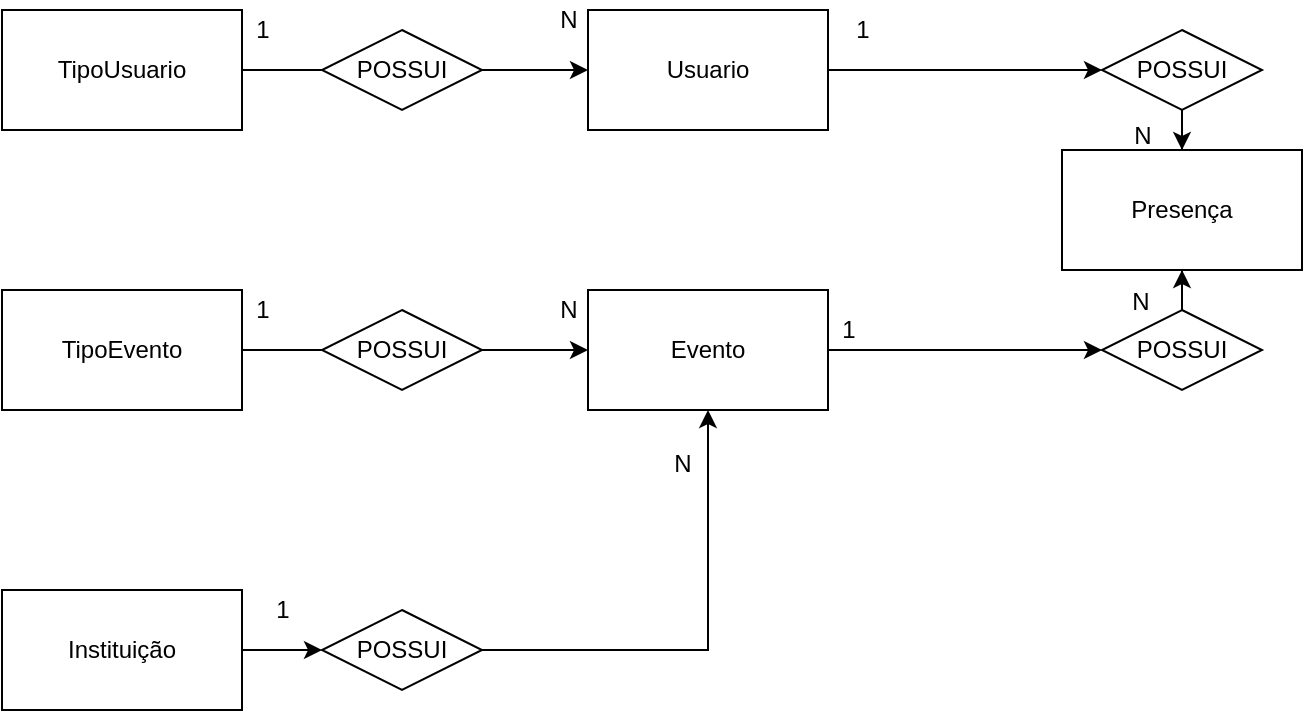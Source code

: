 <mxfile version="12.6.5" type="device"><diagram id="gY-kdDvfPwxMdKBgRIp0" name="Page-1"><mxGraphModel dx="1038" dy="548" grid="1" gridSize="10" guides="1" tooltips="1" connect="1" arrows="1" fold="1" page="1" pageScale="1" pageWidth="827" pageHeight="1169" math="0" shadow="0"><root><mxCell id="0"/><mxCell id="1" parent="0"/><mxCell id="V0-k_2X6nODmjqrlBNpE-16" style="edgeStyle=orthogonalEdgeStyle;rounded=0;orthogonalLoop=1;jettySize=auto;html=1;entryX=0;entryY=0.5;entryDx=0;entryDy=0;" edge="1" parent="1" source="V0-k_2X6nODmjqrlBNpE-1" target="V0-k_2X6nODmjqrlBNpE-4"><mxGeometry relative="1" as="geometry"/></mxCell><mxCell id="V0-k_2X6nODmjqrlBNpE-1" value="TipoUsuario" style="rounded=0;whiteSpace=wrap;html=1;" vertex="1" parent="1"><mxGeometry x="60" y="120" width="120" height="60" as="geometry"/></mxCell><mxCell id="V0-k_2X6nODmjqrlBNpE-17" style="edgeStyle=orthogonalEdgeStyle;rounded=0;orthogonalLoop=1;jettySize=auto;html=1;entryX=0;entryY=0.5;entryDx=0;entryDy=0;" edge="1" parent="1" source="V0-k_2X6nODmjqrlBNpE-2" target="V0-k_2X6nODmjqrlBNpE-5"><mxGeometry relative="1" as="geometry"/></mxCell><mxCell id="V0-k_2X6nODmjqrlBNpE-2" value="TipoEvento" style="rounded=0;whiteSpace=wrap;html=1;" vertex="1" parent="1"><mxGeometry x="60" y="260" width="120" height="60" as="geometry"/></mxCell><mxCell id="V0-k_2X6nODmjqrlBNpE-23" style="edgeStyle=orthogonalEdgeStyle;rounded=0;orthogonalLoop=1;jettySize=auto;html=1;entryX=0;entryY=0.5;entryDx=0;entryDy=0;" edge="1" parent="1" source="V0-k_2X6nODmjqrlBNpE-3" target="V0-k_2X6nODmjqrlBNpE-8"><mxGeometry relative="1" as="geometry"/></mxCell><mxCell id="V0-k_2X6nODmjqrlBNpE-3" value="Instituição" style="rounded=0;whiteSpace=wrap;html=1;" vertex="1" parent="1"><mxGeometry x="60" y="410" width="120" height="60" as="geometry"/></mxCell><mxCell id="V0-k_2X6nODmjqrlBNpE-19" style="edgeStyle=orthogonalEdgeStyle;rounded=0;orthogonalLoop=1;jettySize=auto;html=1;entryX=0;entryY=0.5;entryDx=0;entryDy=0;" edge="1" parent="1" source="V0-k_2X6nODmjqrlBNpE-4" target="V0-k_2X6nODmjqrlBNpE-9"><mxGeometry relative="1" as="geometry"/></mxCell><mxCell id="V0-k_2X6nODmjqrlBNpE-4" value="Usuario" style="rounded=0;whiteSpace=wrap;html=1;" vertex="1" parent="1"><mxGeometry x="353" y="120" width="120" height="60" as="geometry"/></mxCell><mxCell id="V0-k_2X6nODmjqrlBNpE-21" style="edgeStyle=orthogonalEdgeStyle;rounded=0;orthogonalLoop=1;jettySize=auto;html=1;" edge="1" parent="1" source="V0-k_2X6nODmjqrlBNpE-5" target="V0-k_2X6nODmjqrlBNpE-12"><mxGeometry relative="1" as="geometry"/></mxCell><mxCell id="V0-k_2X6nODmjqrlBNpE-5" value="Evento" style="rounded=0;whiteSpace=wrap;html=1;" vertex="1" parent="1"><mxGeometry x="353" y="260" width="120" height="60" as="geometry"/></mxCell><mxCell id="V0-k_2X6nODmjqrlBNpE-6" value="Presença" style="rounded=0;whiteSpace=wrap;html=1;" vertex="1" parent="1"><mxGeometry x="590" y="190" width="120" height="60" as="geometry"/></mxCell><mxCell id="V0-k_2X6nODmjqrlBNpE-7" value="POSSUI" style="rhombus;whiteSpace=wrap;html=1;" vertex="1" parent="1"><mxGeometry x="220" y="130" width="80" height="40" as="geometry"/></mxCell><mxCell id="V0-k_2X6nODmjqrlBNpE-24" style="edgeStyle=orthogonalEdgeStyle;rounded=0;orthogonalLoop=1;jettySize=auto;html=1;entryX=0.5;entryY=1;entryDx=0;entryDy=0;" edge="1" parent="1" source="V0-k_2X6nODmjqrlBNpE-8" target="V0-k_2X6nODmjqrlBNpE-5"><mxGeometry relative="1" as="geometry"/></mxCell><mxCell id="V0-k_2X6nODmjqrlBNpE-8" value="POSSUI" style="rhombus;whiteSpace=wrap;html=1;" vertex="1" parent="1"><mxGeometry x="220" y="420" width="80" height="40" as="geometry"/></mxCell><mxCell id="V0-k_2X6nODmjqrlBNpE-20" style="edgeStyle=orthogonalEdgeStyle;rounded=0;orthogonalLoop=1;jettySize=auto;html=1;" edge="1" parent="1" source="V0-k_2X6nODmjqrlBNpE-9" target="V0-k_2X6nODmjqrlBNpE-6"><mxGeometry relative="1" as="geometry"/></mxCell><mxCell id="V0-k_2X6nODmjqrlBNpE-9" value="POSSUI" style="rhombus;whiteSpace=wrap;html=1;" vertex="1" parent="1"><mxGeometry x="610" y="130" width="80" height="40" as="geometry"/></mxCell><mxCell id="V0-k_2X6nODmjqrlBNpE-11" value="POSSUI" style="rhombus;whiteSpace=wrap;html=1;" vertex="1" parent="1"><mxGeometry x="220" y="270" width="80" height="40" as="geometry"/></mxCell><mxCell id="V0-k_2X6nODmjqrlBNpE-22" style="edgeStyle=orthogonalEdgeStyle;rounded=0;orthogonalLoop=1;jettySize=auto;html=1;exitX=0.5;exitY=0;exitDx=0;exitDy=0;" edge="1" parent="1" source="V0-k_2X6nODmjqrlBNpE-12" target="V0-k_2X6nODmjqrlBNpE-6"><mxGeometry relative="1" as="geometry"/></mxCell><mxCell id="V0-k_2X6nODmjqrlBNpE-12" value="POSSUI" style="rhombus;whiteSpace=wrap;html=1;" vertex="1" parent="1"><mxGeometry x="610" y="270" width="80" height="40" as="geometry"/></mxCell><mxCell id="V0-k_2X6nODmjqrlBNpE-26" value="N" style="text;html=1;align=center;verticalAlign=middle;resizable=0;points=[];autosize=1;" vertex="1" parent="1"><mxGeometry x="333" y="115" width="20" height="20" as="geometry"/></mxCell><mxCell id="V0-k_2X6nODmjqrlBNpE-27" value="1" style="text;html=1;align=center;verticalAlign=middle;resizable=0;points=[];autosize=1;" vertex="1" parent="1"><mxGeometry x="180" y="120" width="20" height="20" as="geometry"/></mxCell><mxCell id="V0-k_2X6nODmjqrlBNpE-28" value="N" style="text;html=1;align=center;verticalAlign=middle;resizable=0;points=[];autosize=1;" vertex="1" parent="1"><mxGeometry x="333" y="260" width="20" height="20" as="geometry"/></mxCell><mxCell id="V0-k_2X6nODmjqrlBNpE-29" value="1" style="text;html=1;align=center;verticalAlign=middle;resizable=0;points=[];autosize=1;" vertex="1" parent="1"><mxGeometry x="180" y="260" width="20" height="20" as="geometry"/></mxCell><mxCell id="V0-k_2X6nODmjqrlBNpE-30" value="N" style="text;html=1;align=center;verticalAlign=middle;resizable=0;points=[];autosize=1;" vertex="1" parent="1"><mxGeometry x="390" y="337" width="20" height="20" as="geometry"/></mxCell><mxCell id="V0-k_2X6nODmjqrlBNpE-31" value="1" style="text;html=1;align=center;verticalAlign=middle;resizable=0;points=[];autosize=1;" vertex="1" parent="1"><mxGeometry x="190" y="410" width="20" height="20" as="geometry"/></mxCell><mxCell id="V0-k_2X6nODmjqrlBNpE-33" value="1" style="text;html=1;align=center;verticalAlign=middle;resizable=0;points=[];autosize=1;" vertex="1" parent="1"><mxGeometry x="480" y="120" width="20" height="20" as="geometry"/></mxCell><mxCell id="V0-k_2X6nODmjqrlBNpE-35" value="N" style="text;html=1;align=center;verticalAlign=middle;resizable=0;points=[];autosize=1;" vertex="1" parent="1"><mxGeometry x="620" y="173" width="20" height="20" as="geometry"/></mxCell><mxCell id="V0-k_2X6nODmjqrlBNpE-36" value="N" style="text;html=1;align=center;verticalAlign=middle;resizable=0;points=[];autosize=1;" vertex="1" parent="1"><mxGeometry x="619" y="256" width="20" height="20" as="geometry"/></mxCell><mxCell id="V0-k_2X6nODmjqrlBNpE-37" value="1" style="text;html=1;align=center;verticalAlign=middle;resizable=0;points=[];autosize=1;" vertex="1" parent="1"><mxGeometry x="473" y="270" width="20" height="20" as="geometry"/></mxCell></root></mxGraphModel></diagram></mxfile>
